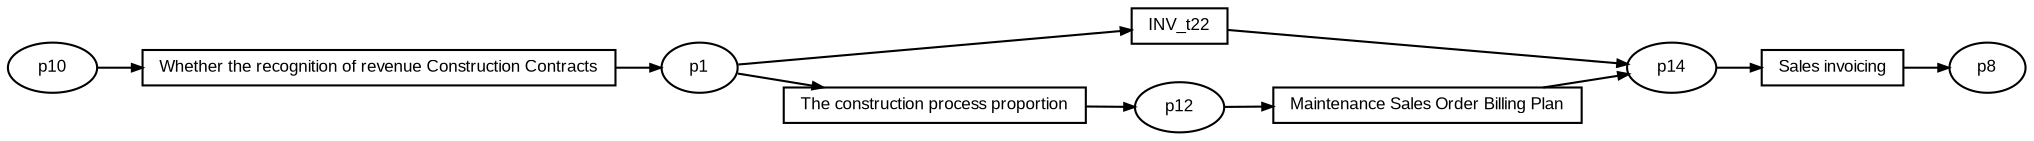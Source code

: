 digraph G {ranksep=".3"; fontsize="8"; remincross=true; margin="0.0,0.0"; fontname="Arial";rankdir="LR"; 
edge [arrowsize="0.5"];
node [height=".2",width=".2",fontname="Arial",fontsize="8"];
t0 [shape="box",label="INV_t22"];
t1 [shape="box",label="Sales invoicing"];
t2 [shape="box",label="The construction process proportion"];
t3 [shape="box",label="Maintenance Sales Order Billing Plan"];
t4 [shape="box",label="Whether the recognition of revenue Construction Contracts"];
p0 [shape="oval",label="p12"];
p1 [shape="oval",label="p14"];
p2 [shape="oval",label="p10"];
p3 [shape="oval",label="p8"];
p4 [shape="oval",label="p1"];
p2 -> t4[label=""];
p0 -> t3[label=""];
p4 -> t2[label=""];
p1 -> t1[label=""];
t2 -> p0[label=""];
t4 -> p4[label=""];
t3 -> p1[label=""];
t1 -> p3[label=""];
t0 -> p1[label=""];
p4 -> t0[label=""];
}
